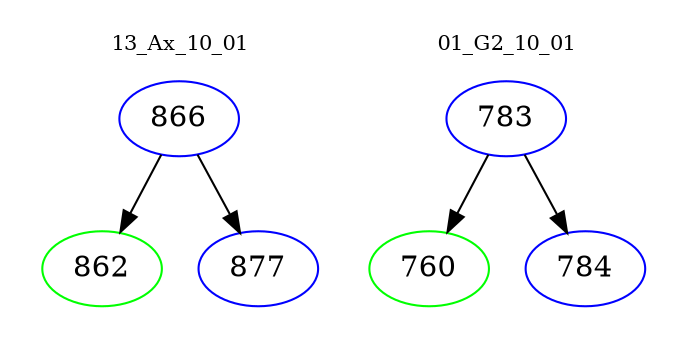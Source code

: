 digraph{
subgraph cluster_0 {
color = white
label = "13_Ax_10_01";
fontsize=10;
T0_866 [label="866", color="blue"]
T0_866 -> T0_862 [color="black"]
T0_862 [label="862", color="green"]
T0_866 -> T0_877 [color="black"]
T0_877 [label="877", color="blue"]
}
subgraph cluster_1 {
color = white
label = "01_G2_10_01";
fontsize=10;
T1_783 [label="783", color="blue"]
T1_783 -> T1_760 [color="black"]
T1_760 [label="760", color="green"]
T1_783 -> T1_784 [color="black"]
T1_784 [label="784", color="blue"]
}
}
